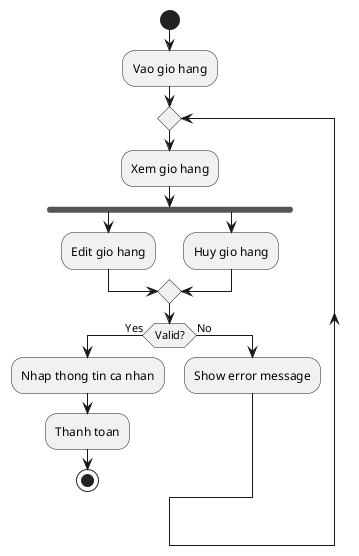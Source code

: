 @startuml Thanh toan

start
:Vao gio hang;
repeat
:Xem gio hang;

fork
:Edit gio hang;

fork again
:Huy gio hang;

end merge
if (Valid?) then (Yes)
:Nhap thong tin ca nhan;
:Thanh toan;
stop
else (No)
:Show error message;
